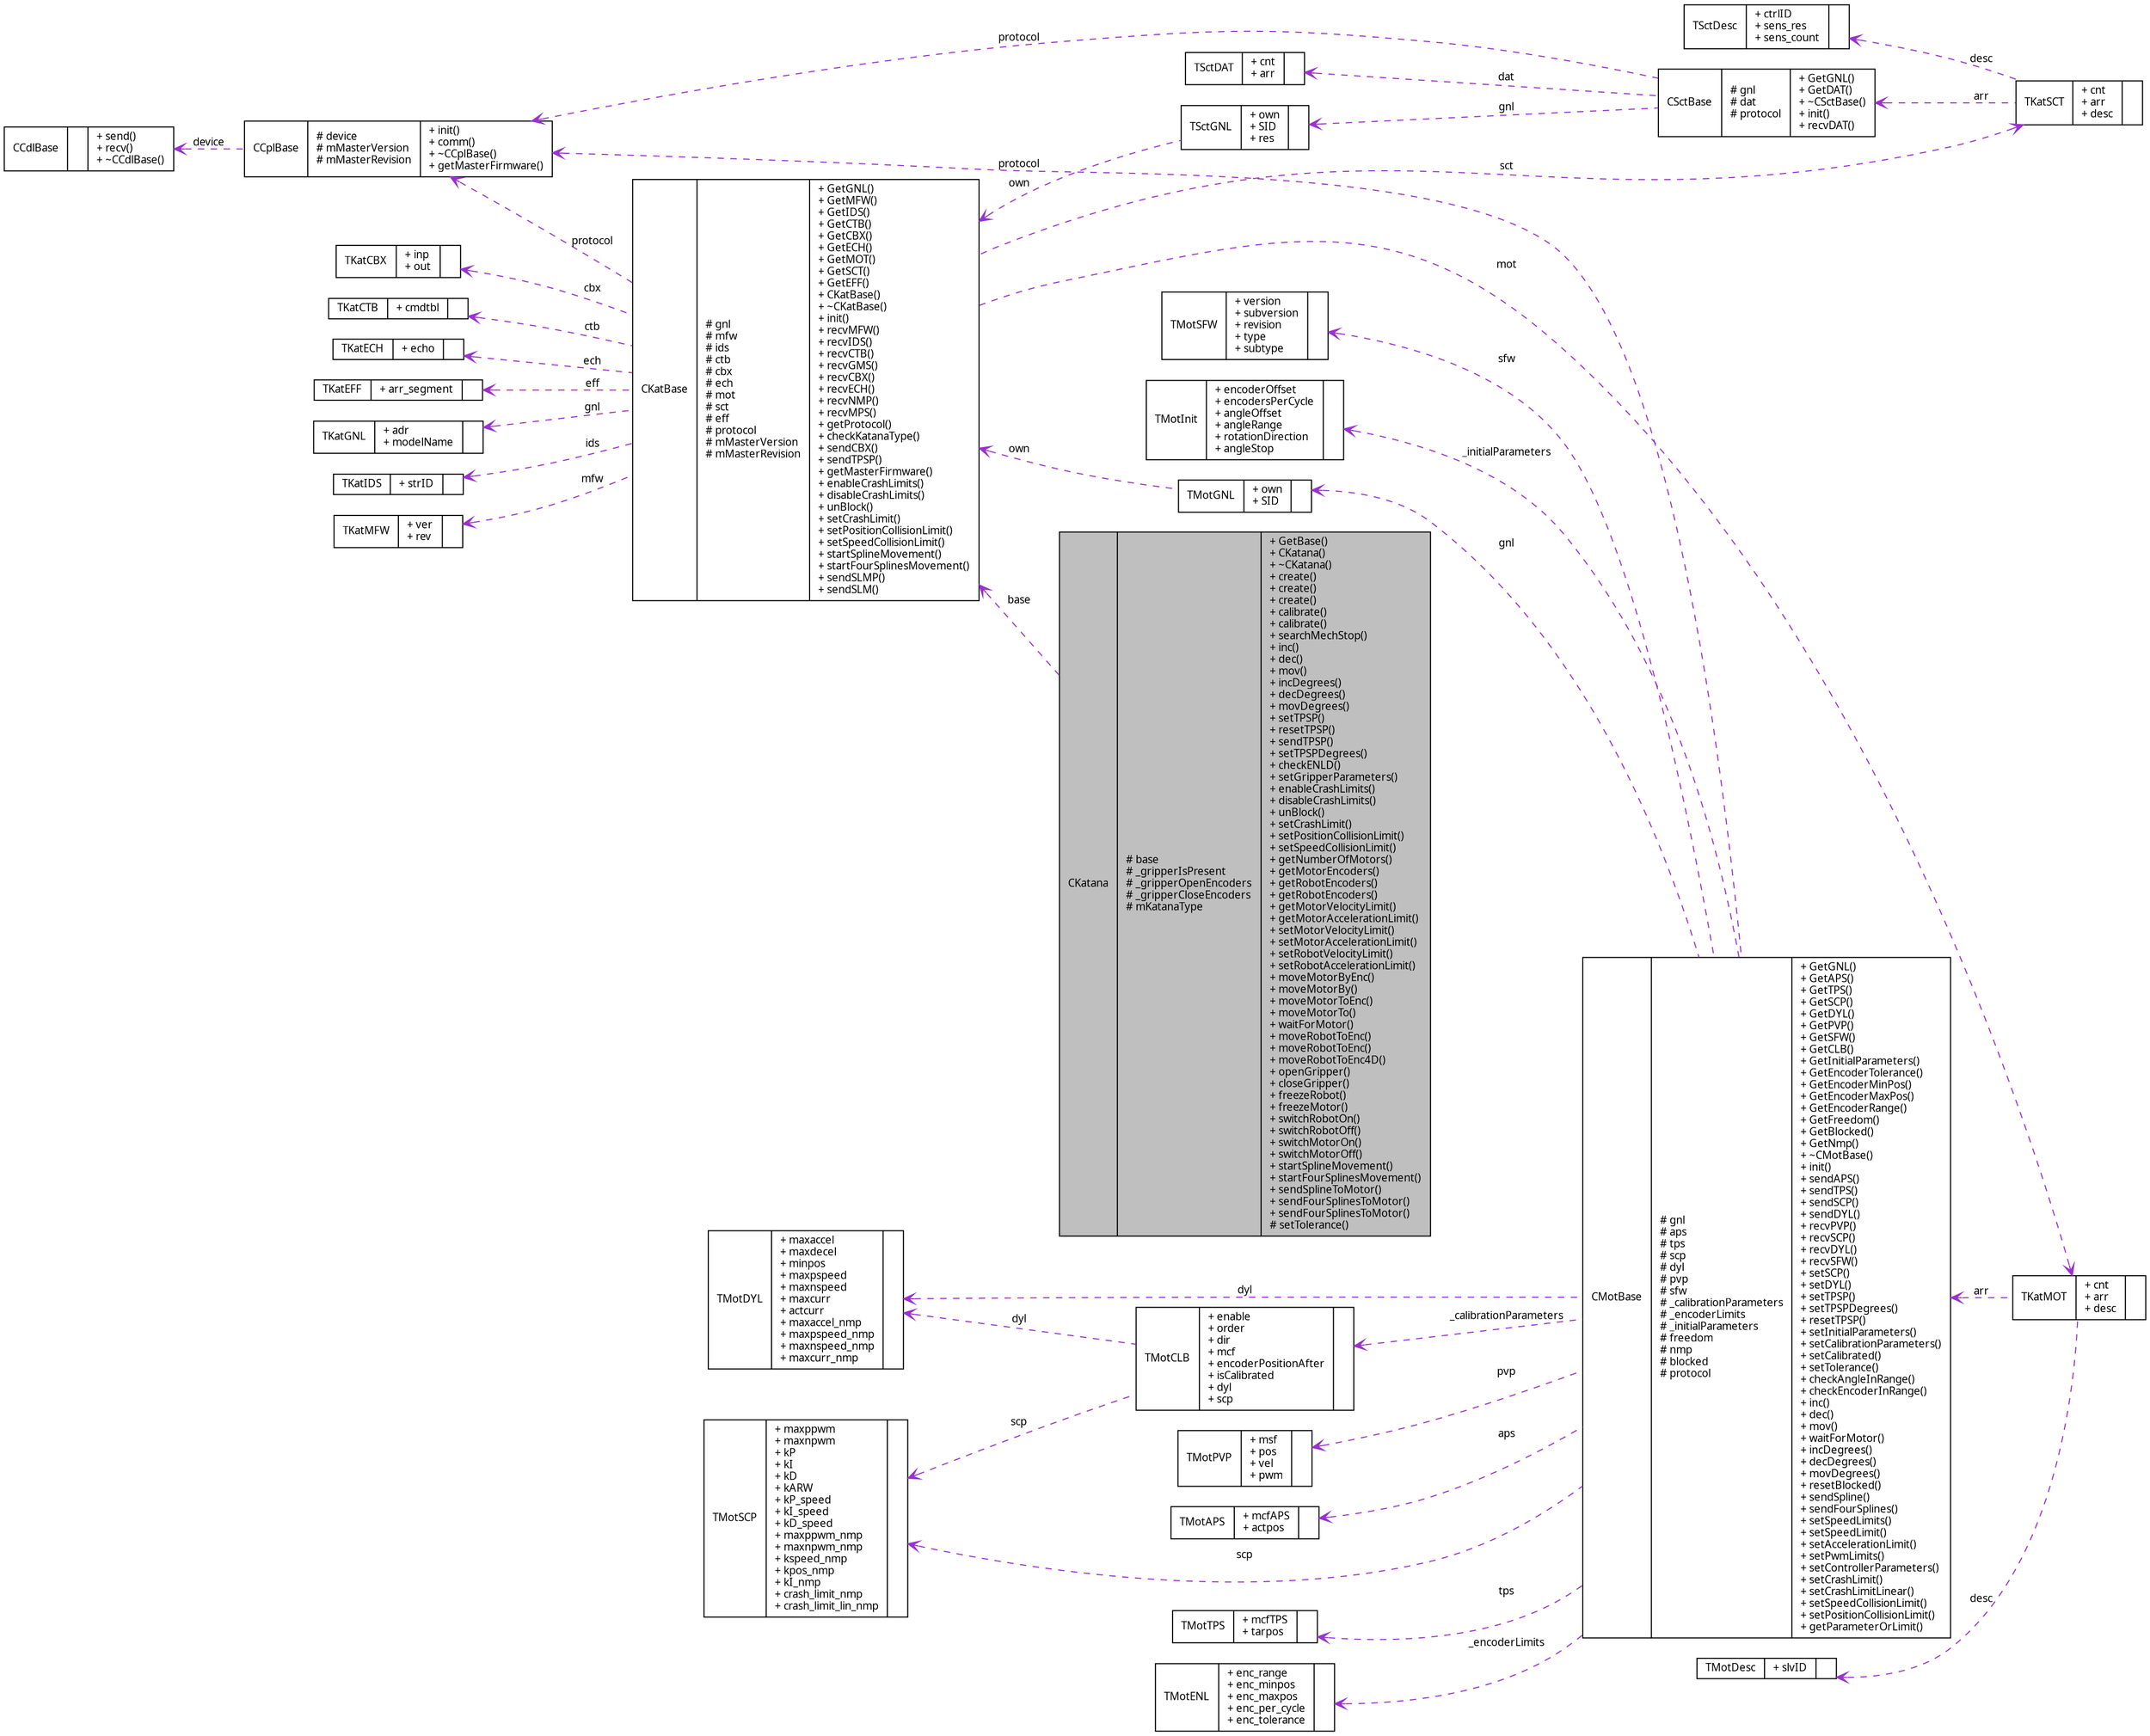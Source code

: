 digraph G
{
  edge [fontname="FreeSans.ttf",fontsize=10,labelfontname="FreeSans.ttf",labelfontsize=10];
  node [fontname="FreeSans.ttf",fontsize=10,shape=record];
  rankdir=LR;
  Node1 [label="{CKatana\n|# base\l# _gripperIsPresent\l# _gripperOpenEncoders\l# _gripperCloseEncoders\l# mKatanaType\l|+ GetBase()\l+ CKatana()\l+ ~CKatana()\l+ create()\l+ create()\l+ create()\l+ calibrate()\l+ calibrate()\l+ searchMechStop()\l+ inc()\l+ dec()\l+ mov()\l+ incDegrees()\l+ decDegrees()\l+ movDegrees()\l+ setTPSP()\l+ resetTPSP()\l+ sendTPSP()\l+ setTPSPDegrees()\l+ checkENLD()\l+ setGripperParameters()\l+ enableCrashLimits()\l+ disableCrashLimits()\l+ unBlock()\l+ setCrashLimit()\l+ setPositionCollisionLimit()\l+ setSpeedCollisionLimit()\l+ getNumberOfMotors()\l+ getMotorEncoders()\l+ getRobotEncoders()\l+ getRobotEncoders()\l+ getMotorVelocityLimit()\l+ getMotorAccelerationLimit()\l+ setMotorVelocityLimit()\l+ setMotorAccelerationLimit()\l+ setRobotVelocityLimit()\l+ setRobotAccelerationLimit()\l+ moveMotorByEnc()\l+ moveMotorBy()\l+ moveMotorToEnc()\l+ moveMotorTo()\l+ waitForMotor()\l+ moveRobotToEnc()\l+ moveRobotToEnc()\l+ moveRobotToEnc4D()\l+ openGripper()\l+ closeGripper()\l+ freezeRobot()\l+ freezeMotor()\l+ switchRobotOn()\l+ switchRobotOff()\l+ switchMotorOn()\l+ switchMotorOff()\l+ startSplineMovement()\l+ startFourSplinesMovement()\l+ sendSplineToMotor()\l+ sendFourSplinesToMotor()\l+ sendFourSplinesToMotor()\l# setTolerance()\l}",height=0.2,width=0.4,color="black", fillcolor="grey75", style="filled" fontcolor="black"];
  Node2 -> Node1 [dir=back,color="darkorchid3",fontsize=10,style="dashed",label="base",arrowtail="open",fontname="FreeSans.ttf"];
  Node2 [label="{CKatBase\n|# gnl\l# mfw\l# ids\l# ctb\l# cbx\l# ech\l# mot\l# sct\l# eff\l# protocol\l# mMasterVersion\l# mMasterRevision\l|+ GetGNL()\l+ GetMFW()\l+ GetIDS()\l+ GetCTB()\l+ GetCBX()\l+ GetECH()\l+ GetMOT()\l+ GetSCT()\l+ GetEFF()\l+ CKatBase()\l+ ~CKatBase()\l+ init()\l+ recvMFW()\l+ recvIDS()\l+ recvCTB()\l+ recvGMS()\l+ recvCBX()\l+ recvECH()\l+ recvNMP()\l+ recvMPS()\l+ getProtocol()\l+ checkKatanaType()\l+ sendCBX()\l+ sendTPSP()\l+ getMasterFirmware()\l+ enableCrashLimits()\l+ disableCrashLimits()\l+ unBlock()\l+ setCrashLimit()\l+ setPositionCollisionLimit()\l+ setSpeedCollisionLimit()\l+ startSplineMovement()\l+ startFourSplinesMovement()\l+ sendSLMP()\l+ sendSLM()\l}",height=0.2,width=0.4,color="black", fillcolor="white", style="filled",URL="$classCKatBase.html",tooltip="Base Katana class."];
  Node3 -> Node2 [dir=back,color="darkorchid3",fontsize=10,style="dashed",label="mfw",arrowtail="open",fontname="FreeSans.ttf"];
  Node3 [label="{TKatMFW\n|+ ver\l+ rev\l|}",height=0.2,width=0.4,color="black", fillcolor="white", style="filled",URL="$structTKatMFW.html",tooltip="[MFW] master firmware version/revision number"];
  Node4 -> Node2 [dir=back,color="darkorchid3",fontsize=10,style="dashed",label="cbx",arrowtail="open",fontname="FreeSans.ttf"];
  Node4 [label="{TKatCBX\n|+ inp\l+ out\l|}",height=0.2,width=0.4,color="black", fillcolor="white", style="filled",URL="$structTKatCBX.html",tooltip="[CBX] connector box"];
  Node5 -> Node2 [dir=back,color="darkorchid3",fontsize=10,style="dashed",label="sct",arrowtail="open",fontname="FreeSans.ttf"];
  Node5 [label="{TKatSCT\n|+ cnt\l+ arr\l+ desc\l|}",height=0.2,width=0.4,color="black", fillcolor="white", style="filled",URL="$structTKatSCT.html",tooltip="[SCT] every sens ctrl&#39;s attributes"];
  Node6 -> Node5 [dir=back,color="darkorchid3",fontsize=10,style="dashed",label="desc",arrowtail="open",fontname="FreeSans.ttf"];
  Node6 [label="{TSctDesc\n|+ ctrlID\l+ sens_res\l+ sens_count\l|}",height=0.2,width=0.4,color="black", fillcolor="white", style="filled",URL="$structTSctDesc.html",tooltip="sensor controller description (partly)"];
  Node7 -> Node5 [dir=back,color="darkorchid3",fontsize=10,style="dashed",label="arr",arrowtail="open",fontname="FreeSans.ttf"];
  Node7 [label="{CSctBase\n|# gnl\l# dat\l# protocol\l|+ GetGNL()\l+ GetDAT()\l+ ~CSctBase()\l+ init()\l+ recvDAT()\l}",height=0.2,width=0.4,color="black", fillcolor="white", style="filled",URL="$classCSctBase.html",tooltip="Sensor Controller class."];
  Node8 -> Node7 [dir=back,color="darkorchid3",fontsize=10,style="dashed",label="gnl",arrowtail="open",fontname="FreeSans.ttf"];
  Node8 [label="{TSctGNL\n|+ own\l+ SID\l+ res\l|}",height=0.2,width=0.4,color="black", fillcolor="white", style="filled",URL="$structTSctGNL.html",tooltip="[GNL] controller generals"];
  Node2 -> Node8 [dir=back,color="darkorchid3",fontsize=10,style="dashed",label="own",arrowtail="open",fontname="FreeSans.ttf"];
  Node9 -> Node7 [dir=back,color="darkorchid3",fontsize=10,style="dashed",label="dat",arrowtail="open",fontname="FreeSans.ttf"];
  Node9 [label="{TSctDAT\n|+ cnt\l+ arr\l|}",height=0.2,width=0.4,color="black", fillcolor="white", style="filled",URL="$structTSctDAT.html",tooltip="[DAT] sensor data"];
  Node10 -> Node7 [dir=back,color="darkorchid3",fontsize=10,style="dashed",label="protocol",arrowtail="open",fontname="FreeSans.ttf"];
  Node10 [label="{CCplBase\n|# device\l# mMasterVersion\l# mMasterRevision\l|+ init()\l+ comm()\l+ ~CCplBase()\l+ getMasterFirmware()\l}",height=0.2,width=0.4,color="black", fillcolor="white", style="filled",URL="$classCCplBase.html",tooltip="Abstract base class for protocol definiton."];
  Node11 -> Node10 [dir=back,color="darkorchid3",fontsize=10,style="dashed",label="device",arrowtail="open",fontname="FreeSans.ttf"];
  Node11 [label="{CCdlBase\n||+ send()\l+ recv()\l+ ~CCdlBase()\l}",height=0.2,width=0.4,color="black", fillcolor="white", style="filled",URL="$classCCdlBase.html",tooltip="Abstract base class for devices."];
  Node12 -> Node2 [dir=back,color="darkorchid3",fontsize=10,style="dashed",label="ctb",arrowtail="open",fontname="FreeSans.ttf"];
  Node12 [label="{TKatCTB\n|+ cmdtbl\l|}",height=0.2,width=0.4,color="black", fillcolor="white", style="filled",URL="$structTKatCTB.html",tooltip="[CTB] command table defined in the firmware"];
  Node13 -> Node2 [dir=back,color="darkorchid3",fontsize=10,style="dashed",label="ech",arrowtail="open",fontname="FreeSans.ttf"];
  Node13 [label="{TKatECH\n|+ echo\l|}",height=0.2,width=0.4,color="black", fillcolor="white", style="filled",URL="$structTKatECH.html",tooltip="[ECH] echo"];
  Node14 -> Node2 [dir=back,color="darkorchid3",fontsize=10,style="dashed",label="eff",arrowtail="open",fontname="FreeSans.ttf"];
  Node14 [label="{TKatEFF\n|+ arr_segment\l|}",height=0.2,width=0.4,color="black", fillcolor="white", style="filled",URL="$structTKatEFF.html",tooltip="Inverse Kinematics structure of the endeffektor."];
  Node15 -> Node2 [dir=back,color="darkorchid3",fontsize=10,style="dashed",label="gnl",arrowtail="open",fontname="FreeSans.ttf"];
  Node15 [label="{TKatGNL\n|+ adr\l+ modelName\l|}",height=0.2,width=0.4,color="black", fillcolor="white", style="filled",URL="$structTKatGNL.html",tooltip="[GNL] general robot attributes"];
  Node16 -> Node2 [dir=back,color="darkorchid3",fontsize=10,style="dashed",label="mot",arrowtail="open",fontname="FreeSans.ttf"];
  Node16 [label="{TKatMOT\n|+ cnt\l+ arr\l+ desc\l|}",height=0.2,width=0.4,color="black", fillcolor="white", style="filled",URL="$structTKatMOT.html",tooltip="[MOT] every motor&#39;s attributes"];
  Node17 -> Node16 [dir=back,color="darkorchid3",fontsize=10,style="dashed",label="desc",arrowtail="open",fontname="FreeSans.ttf"];
  Node17 [label="{TMotDesc\n|+ slvID\l|}",height=0.2,width=0.4,color="black", fillcolor="white", style="filled",URL="$structTMotDesc.html",tooltip="motor description (partly)"];
  Node18 -> Node16 [dir=back,color="darkorchid3",fontsize=10,style="dashed",label="arr",arrowtail="open",fontname="FreeSans.ttf"];
  Node18 [label="{CMotBase\n|# gnl\l# aps\l# tps\l# scp\l# dyl\l# pvp\l# sfw\l# _calibrationParameters\l# _encoderLimits\l# _initialParameters\l# freedom\l# nmp\l# blocked\l# protocol\l|+ GetGNL()\l+ GetAPS()\l+ GetTPS()\l+ GetSCP()\l+ GetDYL()\l+ GetPVP()\l+ GetSFW()\l+ GetCLB()\l+ GetInitialParameters()\l+ GetEncoderTolerance()\l+ GetEncoderMinPos()\l+ GetEncoderMaxPos()\l+ GetEncoderRange()\l+ GetFreedom()\l+ GetBlocked()\l+ GetNmp()\l+ ~CMotBase()\l+ init()\l+ sendAPS()\l+ sendTPS()\l+ sendSCP()\l+ sendDYL()\l+ recvPVP()\l+ recvSCP()\l+ recvDYL()\l+ recvSFW()\l+ setSCP()\l+ setDYL()\l+ setTPSP()\l+ setTPSPDegrees()\l+ resetTPSP()\l+ setInitialParameters()\l+ setCalibrationParameters()\l+ setCalibrated()\l+ setTolerance()\l+ checkAngleInRange()\l+ checkEncoderInRange()\l+ inc()\l+ dec()\l+ mov()\l+ waitForMotor()\l+ incDegrees()\l+ decDegrees()\l+ movDegrees()\l+ resetBlocked()\l+ sendSpline()\l+ sendFourSplines()\l+ setSpeedLimits()\l+ setSpeedLimit()\l+ setAccelerationLimit()\l+ setPwmLimits()\l+ setControllerParameters()\l+ setCrashLimit()\l+ setCrashLimitLinear()\l+ setSpeedCollisionLimit()\l+ setPositionCollisionLimit()\l+ getParameterOrLimit()\l}",height=0.2,width=0.4,color="black", fillcolor="white", style="filled",URL="$classCMotBase.html",tooltip="Motor class."];
  Node19 -> Node18 [dir=back,color="darkorchid3",fontsize=10,style="dashed",label="_encoderLimits",arrowtail="open",fontname="FreeSans.ttf"];
  Node19 [label="{TMotENL\n|+ enc_range\l+ enc_minpos\l+ enc_maxpos\l+ enc_per_cycle\l+ enc_tolerance\l|}",height=0.2,width=0.4,color="black", fillcolor="white", style="filled",URL="$structTMotENL.html",tooltip="[ENL] limits in encoder values (INTERNAL STRUCTURE!)"];
  Node20 -> Node18 [dir=back,color="darkorchid3",fontsize=10,style="dashed",label="sfw",arrowtail="open",fontname="FreeSans.ttf"];
  Node20 [label="{TMotSFW\n|+ version\l+ subversion\l+ revision\l+ type\l+ subtype\l|}",height=0.2,width=0.4,color="black", fillcolor="white", style="filled",URL="$structTMotSFW.html",tooltip="[SFW] slave firmware"];
  Node21 -> Node18 [dir=back,color="darkorchid3",fontsize=10,style="dashed",label="gnl",arrowtail="open",fontname="FreeSans.ttf"];
  Node21 [label="{TMotGNL\n|+ own\l+ SID\l|}",height=0.2,width=0.4,color="black", fillcolor="white", style="filled",URL="$structTMotGNL.html",tooltip="[GNL] motor generals"];
  Node2 -> Node21 [dir=back,color="darkorchid3",fontsize=10,style="dashed",label="own",arrowtail="open",fontname="FreeSans.ttf"];
  Node22 -> Node18 [dir=back,color="darkorchid3",fontsize=10,style="dashed",label="_initialParameters",arrowtail="open",fontname="FreeSans.ttf"];
  Node22 [label="{TMotInit\n|+ encoderOffset\l+ encodersPerCycle\l+ angleOffset\l+ angleRange\l+ rotationDirection\l+ angleStop\l|}",height=0.2,width=0.4,color="black", fillcolor="white", style="filled",URL="$structTMotInit.html",tooltip="Initial motor parameters."];
  Node23 -> Node18 [dir=back,color="darkorchid3",fontsize=10,style="dashed",label="_calibrationParameters",arrowtail="open",fontname="FreeSans.ttf"];
  Node23 [label="{TMotCLB\n|+ enable\l+ order\l+ dir\l+ mcf\l+ encoderPositionAfter\l+ isCalibrated\l+ dyl\l+ scp\l|}",height=0.2,width=0.4,color="black", fillcolor="white", style="filled",URL="$structTMotCLB.html",tooltip="Calibration structure for single motors."];
  Node24 -> Node23 [dir=back,color="darkorchid3",fontsize=10,style="dashed",label="scp",arrowtail="open",fontname="FreeSans.ttf"];
  Node24 [label="{TMotSCP\n|+ maxppwm\l+ maxnpwm\l+ kP\l+ kI\l+ kD\l+ kARW\l+ kP_speed\l+ kI_speed\l+ kD_speed\l+ maxppwm_nmp\l+ maxnpwm_nmp\l+ kspeed_nmp\l+ kpos_nmp\l+ kI_nmp\l+ crash_limit_nmp\l+ crash_limit_lin_nmp\l|}",height=0.2,width=0.4,color="black", fillcolor="white", style="filled",URL="$structTMotSCP.html",tooltip="[SCP] static controller parameters"];
  Node25 -> Node23 [dir=back,color="darkorchid3",fontsize=10,style="dashed",label="dyl",arrowtail="open",fontname="FreeSans.ttf"];
  Node25 [label="{TMotDYL\n|+ maxaccel\l+ maxdecel\l+ minpos\l+ maxpspeed\l+ maxnspeed\l+ maxcurr\l+ actcurr\l+ maxaccel_nmp\l+ maxpspeed_nmp\l+ maxnspeed_nmp\l+ maxcurr_nmp\l|}",height=0.2,width=0.4,color="black", fillcolor="white", style="filled",URL="$structTMotDYL.html",tooltip="[DYL] dynamic limits"];
  Node26 -> Node18 [dir=back,color="darkorchid3",fontsize=10,style="dashed",label="pvp",arrowtail="open",fontname="FreeSans.ttf"];
  Node26 [label="{TMotPVP\n|+ msf\l+ pos\l+ vel\l+ pwm\l|}",height=0.2,width=0.4,color="black", fillcolor="white", style="filled",URL="$structTMotPVP.html",tooltip="[PVP] position, velocity, pulse width modulation"];
  Node27 -> Node18 [dir=back,color="darkorchid3",fontsize=10,style="dashed",label="aps",arrowtail="open",fontname="FreeSans.ttf"];
  Node27 [label="{TMotAPS\n|+ mcfAPS\l+ actpos\l|}",height=0.2,width=0.4,color="black", fillcolor="white", style="filled",URL="$structTMotAPS.html",tooltip="[APS] actual position"];
  Node24 -> Node18 [dir=back,color="darkorchid3",fontsize=10,style="dashed",label="scp",arrowtail="open",fontname="FreeSans.ttf"];
  Node28 -> Node18 [dir=back,color="darkorchid3",fontsize=10,style="dashed",label="tps",arrowtail="open",fontname="FreeSans.ttf"];
  Node28 [label="{TMotTPS\n|+ mcfTPS\l+ tarpos\l|}",height=0.2,width=0.4,color="black", fillcolor="white", style="filled",URL="$structTMotTPS.html",tooltip="[TPS] target position"];
  Node10 -> Node18 [dir=back,color="darkorchid3",fontsize=10,style="dashed",label="protocol",arrowtail="open",fontname="FreeSans.ttf"];
  Node25 -> Node18 [dir=back,color="darkorchid3",fontsize=10,style="dashed",label="dyl",arrowtail="open",fontname="FreeSans.ttf"];
  Node29 -> Node2 [dir=back,color="darkorchid3",fontsize=10,style="dashed",label="ids",arrowtail="open",fontname="FreeSans.ttf"];
  Node29 [label="{TKatIDS\n|+ strID\l|}",height=0.2,width=0.4,color="black", fillcolor="white", style="filled",URL="$structTKatIDS.html",tooltip="[IDS] identification string"];
  Node10 -> Node2 [dir=back,color="darkorchid3",fontsize=10,style="dashed",label="protocol",arrowtail="open",fontname="FreeSans.ttf"];
}
